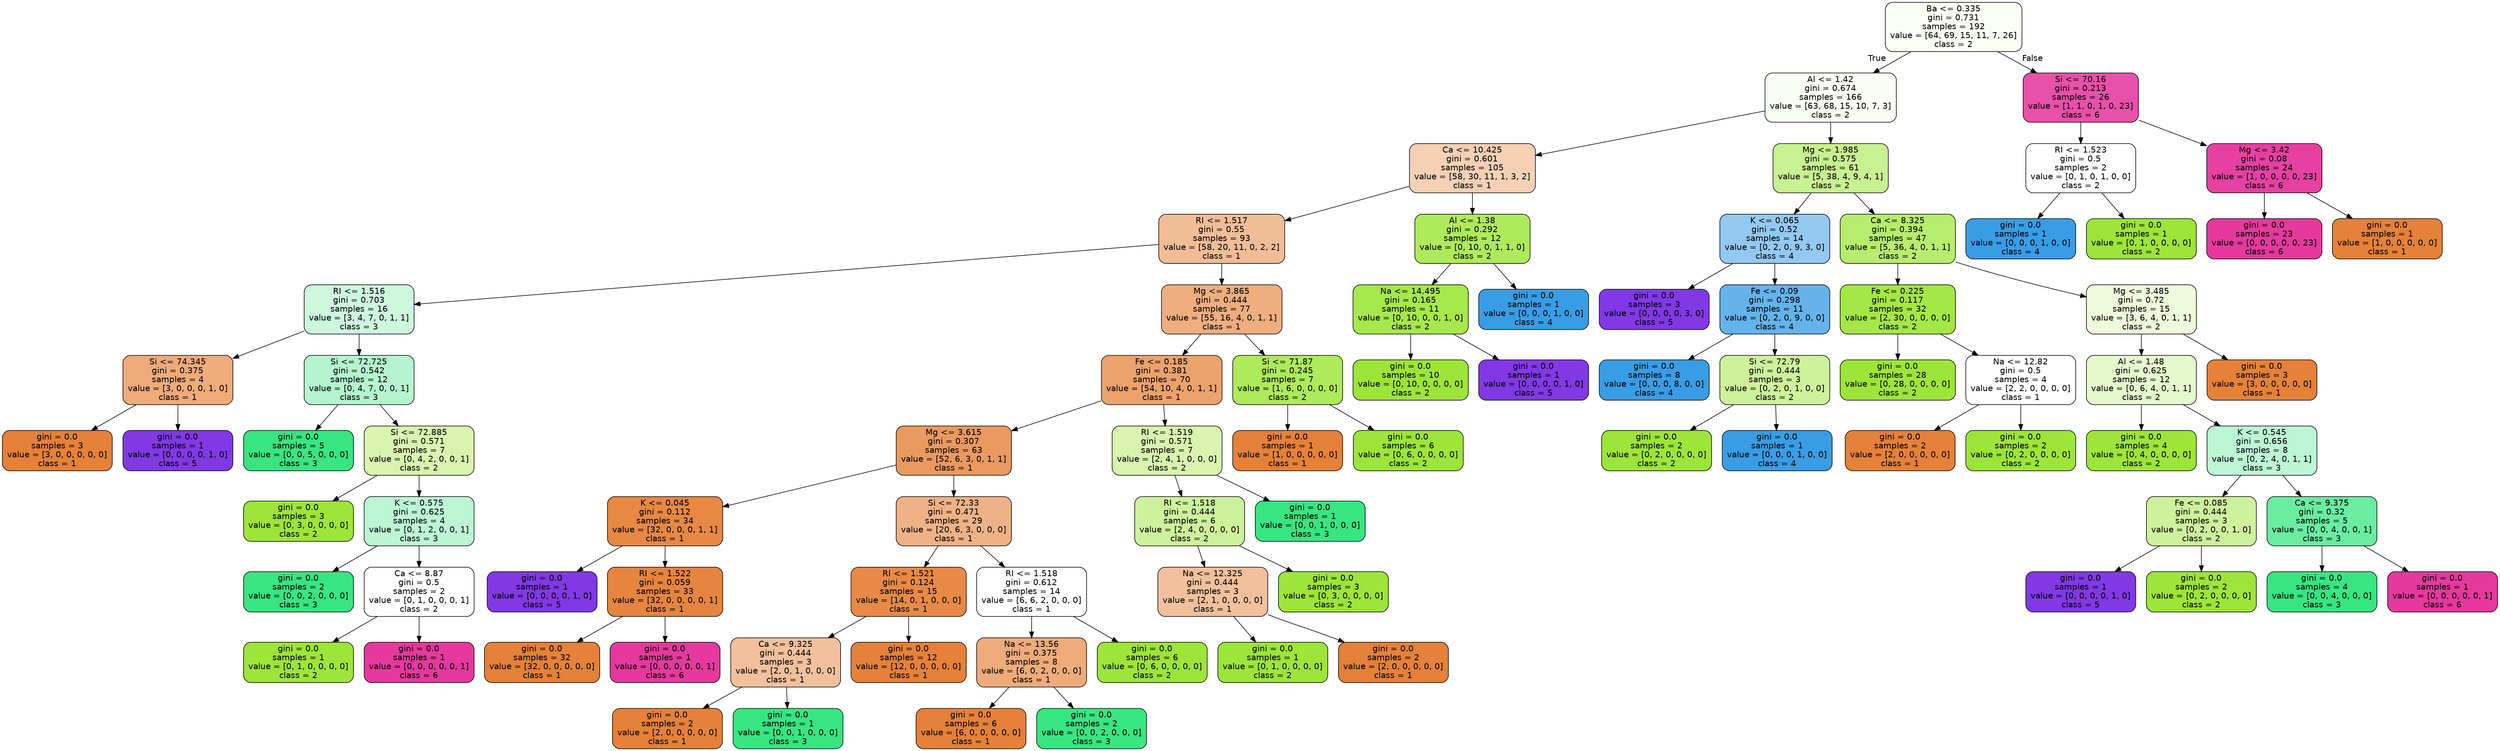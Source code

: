 digraph Tree {
node [shape=box, style="filled, rounded", color="black", fontname=helvetica] ;
edge [fontname=helvetica] ;
0 [label="Ba <= 0.335\ngini = 0.731\nsamples = 192\nvalue = [64, 69, 15, 11, 7, 26]\nclass = 2", fillcolor="#9de5390a"] ;
1 [label="Al <= 1.42\ngini = 0.674\nsamples = 166\nvalue = [63, 68, 15, 10, 7, 3]\nclass = 2", fillcolor="#9de5390c"] ;
0 -> 1 [labeldistance=2.5, labelangle=45, headlabel="True"] ;
2 [label="Ca <= 10.425\ngini = 0.601\nsamples = 105\nvalue = [58, 30, 11, 1, 3, 2]\nclass = 1", fillcolor="#e581395f"] ;
1 -> 2 ;
3 [label="RI <= 1.517\ngini = 0.55\nsamples = 93\nvalue = [58, 20, 11, 0, 2, 2]\nclass = 1", fillcolor="#e5813985"] ;
2 -> 3 ;
4 [label="RI <= 1.516\ngini = 0.703\nsamples = 16\nvalue = [3, 4, 7, 0, 1, 1]\nclass = 3", fillcolor="#39e58140"] ;
3 -> 4 ;
5 [label="Si <= 74.345\ngini = 0.375\nsamples = 4\nvalue = [3, 0, 0, 0, 1, 0]\nclass = 1", fillcolor="#e58139aa"] ;
4 -> 5 ;
6 [label="gini = 0.0\nsamples = 3\nvalue = [3, 0, 0, 0, 0, 0]\nclass = 1", fillcolor="#e58139ff"] ;
5 -> 6 ;
7 [label="gini = 0.0\nsamples = 1\nvalue = [0, 0, 0, 0, 1, 0]\nclass = 5", fillcolor="#8139e5ff"] ;
5 -> 7 ;
8 [label="Si <= 72.725\ngini = 0.542\nsamples = 12\nvalue = [0, 4, 7, 0, 0, 1]\nclass = 3", fillcolor="#39e58160"] ;
4 -> 8 ;
9 [label="gini = 0.0\nsamples = 5\nvalue = [0, 0, 5, 0, 0, 0]\nclass = 3", fillcolor="#39e581ff"] ;
8 -> 9 ;
10 [label="Si <= 72.885\ngini = 0.571\nsamples = 7\nvalue = [0, 4, 2, 0, 0, 1]\nclass = 2", fillcolor="#9de53966"] ;
8 -> 10 ;
11 [label="gini = 0.0\nsamples = 3\nvalue = [0, 3, 0, 0, 0, 0]\nclass = 2", fillcolor="#9de539ff"] ;
10 -> 11 ;
12 [label="K <= 0.575\ngini = 0.625\nsamples = 4\nvalue = [0, 1, 2, 0, 0, 1]\nclass = 3", fillcolor="#39e58155"] ;
10 -> 12 ;
13 [label="gini = 0.0\nsamples = 2\nvalue = [0, 0, 2, 0, 0, 0]\nclass = 3", fillcolor="#39e581ff"] ;
12 -> 13 ;
14 [label="Ca <= 8.87\ngini = 0.5\nsamples = 2\nvalue = [0, 1, 0, 0, 0, 1]\nclass = 2", fillcolor="#9de53900"] ;
12 -> 14 ;
15 [label="gini = 0.0\nsamples = 1\nvalue = [0, 1, 0, 0, 0, 0]\nclass = 2", fillcolor="#9de539ff"] ;
14 -> 15 ;
16 [label="gini = 0.0\nsamples = 1\nvalue = [0, 0, 0, 0, 0, 1]\nclass = 6", fillcolor="#e5399dff"] ;
14 -> 16 ;
17 [label="Mg <= 3.865\ngini = 0.444\nsamples = 77\nvalue = [55, 16, 4, 0, 1, 1]\nclass = 1", fillcolor="#e58139a3"] ;
3 -> 17 ;
18 [label="Fe <= 0.185\ngini = 0.381\nsamples = 70\nvalue = [54, 10, 4, 0, 1, 1]\nclass = 1", fillcolor="#e58139bb"] ;
17 -> 18 ;
19 [label="Mg <= 3.615\ngini = 0.307\nsamples = 63\nvalue = [52, 6, 3, 0, 1, 1]\nclass = 1", fillcolor="#e58139ce"] ;
18 -> 19 ;
20 [label="K <= 0.045\ngini = 0.112\nsamples = 34\nvalue = [32, 0, 0, 0, 1, 1]\nclass = 1", fillcolor="#e58139f0"] ;
19 -> 20 ;
21 [label="gini = 0.0\nsamples = 1\nvalue = [0, 0, 0, 0, 1, 0]\nclass = 5", fillcolor="#8139e5ff"] ;
20 -> 21 ;
22 [label="RI <= 1.522\ngini = 0.059\nsamples = 33\nvalue = [32, 0, 0, 0, 0, 1]\nclass = 1", fillcolor="#e58139f7"] ;
20 -> 22 ;
23 [label="gini = 0.0\nsamples = 32\nvalue = [32, 0, 0, 0, 0, 0]\nclass = 1", fillcolor="#e58139ff"] ;
22 -> 23 ;
24 [label="gini = 0.0\nsamples = 1\nvalue = [0, 0, 0, 0, 0, 1]\nclass = 6", fillcolor="#e5399dff"] ;
22 -> 24 ;
25 [label="Si <= 72.33\ngini = 0.471\nsamples = 29\nvalue = [20, 6, 3, 0, 0, 0]\nclass = 1", fillcolor="#e581399b"] ;
19 -> 25 ;
26 [label="RI <= 1.521\ngini = 0.124\nsamples = 15\nvalue = [14, 0, 1, 0, 0, 0]\nclass = 1", fillcolor="#e58139ed"] ;
25 -> 26 ;
27 [label="Ca <= 9.325\ngini = 0.444\nsamples = 3\nvalue = [2, 0, 1, 0, 0, 0]\nclass = 1", fillcolor="#e581397f"] ;
26 -> 27 ;
28 [label="gini = 0.0\nsamples = 2\nvalue = [2, 0, 0, 0, 0, 0]\nclass = 1", fillcolor="#e58139ff"] ;
27 -> 28 ;
29 [label="gini = 0.0\nsamples = 1\nvalue = [0, 0, 1, 0, 0, 0]\nclass = 3", fillcolor="#39e581ff"] ;
27 -> 29 ;
30 [label="gini = 0.0\nsamples = 12\nvalue = [12, 0, 0, 0, 0, 0]\nclass = 1", fillcolor="#e58139ff"] ;
26 -> 30 ;
31 [label="RI <= 1.518\ngini = 0.612\nsamples = 14\nvalue = [6, 6, 2, 0, 0, 0]\nclass = 1", fillcolor="#e5813900"] ;
25 -> 31 ;
32 [label="Na <= 13.56\ngini = 0.375\nsamples = 8\nvalue = [6, 0, 2, 0, 0, 0]\nclass = 1", fillcolor="#e58139aa"] ;
31 -> 32 ;
33 [label="gini = 0.0\nsamples = 6\nvalue = [6, 0, 0, 0, 0, 0]\nclass = 1", fillcolor="#e58139ff"] ;
32 -> 33 ;
34 [label="gini = 0.0\nsamples = 2\nvalue = [0, 0, 2, 0, 0, 0]\nclass = 3", fillcolor="#39e581ff"] ;
32 -> 34 ;
35 [label="gini = 0.0\nsamples = 6\nvalue = [0, 6, 0, 0, 0, 0]\nclass = 2", fillcolor="#9de539ff"] ;
31 -> 35 ;
36 [label="RI <= 1.519\ngini = 0.571\nsamples = 7\nvalue = [2, 4, 1, 0, 0, 0]\nclass = 2", fillcolor="#9de53966"] ;
18 -> 36 ;
37 [label="RI <= 1.518\ngini = 0.444\nsamples = 6\nvalue = [2, 4, 0, 0, 0, 0]\nclass = 2", fillcolor="#9de5397f"] ;
36 -> 37 ;
38 [label="Na <= 12.325\ngini = 0.444\nsamples = 3\nvalue = [2, 1, 0, 0, 0, 0]\nclass = 1", fillcolor="#e581397f"] ;
37 -> 38 ;
39 [label="gini = 0.0\nsamples = 1\nvalue = [0, 1, 0, 0, 0, 0]\nclass = 2", fillcolor="#9de539ff"] ;
38 -> 39 ;
40 [label="gini = 0.0\nsamples = 2\nvalue = [2, 0, 0, 0, 0, 0]\nclass = 1", fillcolor="#e58139ff"] ;
38 -> 40 ;
41 [label="gini = 0.0\nsamples = 3\nvalue = [0, 3, 0, 0, 0, 0]\nclass = 2", fillcolor="#9de539ff"] ;
37 -> 41 ;
42 [label="gini = 0.0\nsamples = 1\nvalue = [0, 0, 1, 0, 0, 0]\nclass = 3", fillcolor="#39e581ff"] ;
36 -> 42 ;
43 [label="Si <= 71.87\ngini = 0.245\nsamples = 7\nvalue = [1, 6, 0, 0, 0, 0]\nclass = 2", fillcolor="#9de539d4"] ;
17 -> 43 ;
44 [label="gini = 0.0\nsamples = 1\nvalue = [1, 0, 0, 0, 0, 0]\nclass = 1", fillcolor="#e58139ff"] ;
43 -> 44 ;
45 [label="gini = 0.0\nsamples = 6\nvalue = [0, 6, 0, 0, 0, 0]\nclass = 2", fillcolor="#9de539ff"] ;
43 -> 45 ;
46 [label="Al <= 1.38\ngini = 0.292\nsamples = 12\nvalue = [0, 10, 0, 1, 1, 0]\nclass = 2", fillcolor="#9de539d1"] ;
2 -> 46 ;
47 [label="Na <= 14.495\ngini = 0.165\nsamples = 11\nvalue = [0, 10, 0, 0, 1, 0]\nclass = 2", fillcolor="#9de539e6"] ;
46 -> 47 ;
48 [label="gini = 0.0\nsamples = 10\nvalue = [0, 10, 0, 0, 0, 0]\nclass = 2", fillcolor="#9de539ff"] ;
47 -> 48 ;
49 [label="gini = 0.0\nsamples = 1\nvalue = [0, 0, 0, 0, 1, 0]\nclass = 5", fillcolor="#8139e5ff"] ;
47 -> 49 ;
50 [label="gini = 0.0\nsamples = 1\nvalue = [0, 0, 0, 1, 0, 0]\nclass = 4", fillcolor="#399de5ff"] ;
46 -> 50 ;
51 [label="Mg <= 1.985\ngini = 0.575\nsamples = 61\nvalue = [5, 38, 4, 9, 4, 1]\nclass = 2", fillcolor="#9de5398e"] ;
1 -> 51 ;
52 [label="K <= 0.065\ngini = 0.52\nsamples = 14\nvalue = [0, 2, 0, 9, 3, 0]\nclass = 4", fillcolor="#399de58b"] ;
51 -> 52 ;
53 [label="gini = 0.0\nsamples = 3\nvalue = [0, 0, 0, 0, 3, 0]\nclass = 5", fillcolor="#8139e5ff"] ;
52 -> 53 ;
54 [label="Fe <= 0.09\ngini = 0.298\nsamples = 11\nvalue = [0, 2, 0, 9, 0, 0]\nclass = 4", fillcolor="#399de5c6"] ;
52 -> 54 ;
55 [label="gini = 0.0\nsamples = 8\nvalue = [0, 0, 0, 8, 0, 0]\nclass = 4", fillcolor="#399de5ff"] ;
54 -> 55 ;
56 [label="Si <= 72.79\ngini = 0.444\nsamples = 3\nvalue = [0, 2, 0, 1, 0, 0]\nclass = 2", fillcolor="#9de5397f"] ;
54 -> 56 ;
57 [label="gini = 0.0\nsamples = 2\nvalue = [0, 2, 0, 0, 0, 0]\nclass = 2", fillcolor="#9de539ff"] ;
56 -> 57 ;
58 [label="gini = 0.0\nsamples = 1\nvalue = [0, 0, 0, 1, 0, 0]\nclass = 4", fillcolor="#399de5ff"] ;
56 -> 58 ;
59 [label="Ca <= 8.325\ngini = 0.394\nsamples = 47\nvalue = [5, 36, 4, 0, 1, 1]\nclass = 2", fillcolor="#9de539bc"] ;
51 -> 59 ;
60 [label="Fe <= 0.225\ngini = 0.117\nsamples = 32\nvalue = [2, 30, 0, 0, 0, 0]\nclass = 2", fillcolor="#9de539ee"] ;
59 -> 60 ;
61 [label="gini = 0.0\nsamples = 28\nvalue = [0, 28, 0, 0, 0, 0]\nclass = 2", fillcolor="#9de539ff"] ;
60 -> 61 ;
62 [label="Na <= 12.82\ngini = 0.5\nsamples = 4\nvalue = [2, 2, 0, 0, 0, 0]\nclass = 1", fillcolor="#e5813900"] ;
60 -> 62 ;
63 [label="gini = 0.0\nsamples = 2\nvalue = [2, 0, 0, 0, 0, 0]\nclass = 1", fillcolor="#e58139ff"] ;
62 -> 63 ;
64 [label="gini = 0.0\nsamples = 2\nvalue = [0, 2, 0, 0, 0, 0]\nclass = 2", fillcolor="#9de539ff"] ;
62 -> 64 ;
65 [label="Mg <= 3.485\ngini = 0.72\nsamples = 15\nvalue = [3, 6, 4, 0, 1, 1]\nclass = 2", fillcolor="#9de5392e"] ;
59 -> 65 ;
66 [label="Al <= 1.48\ngini = 0.625\nsamples = 12\nvalue = [0, 6, 4, 0, 1, 1]\nclass = 2", fillcolor="#9de53940"] ;
65 -> 66 ;
67 [label="gini = 0.0\nsamples = 4\nvalue = [0, 4, 0, 0, 0, 0]\nclass = 2", fillcolor="#9de539ff"] ;
66 -> 67 ;
68 [label="K <= 0.545\ngini = 0.656\nsamples = 8\nvalue = [0, 2, 4, 0, 1, 1]\nclass = 3", fillcolor="#39e58155"] ;
66 -> 68 ;
69 [label="Fe <= 0.085\ngini = 0.444\nsamples = 3\nvalue = [0, 2, 0, 0, 1, 0]\nclass = 2", fillcolor="#9de5397f"] ;
68 -> 69 ;
70 [label="gini = 0.0\nsamples = 1\nvalue = [0, 0, 0, 0, 1, 0]\nclass = 5", fillcolor="#8139e5ff"] ;
69 -> 70 ;
71 [label="gini = 0.0\nsamples = 2\nvalue = [0, 2, 0, 0, 0, 0]\nclass = 2", fillcolor="#9de539ff"] ;
69 -> 71 ;
72 [label="Ca <= 9.375\ngini = 0.32\nsamples = 5\nvalue = [0, 0, 4, 0, 0, 1]\nclass = 3", fillcolor="#39e581bf"] ;
68 -> 72 ;
73 [label="gini = 0.0\nsamples = 4\nvalue = [0, 0, 4, 0, 0, 0]\nclass = 3", fillcolor="#39e581ff"] ;
72 -> 73 ;
74 [label="gini = 0.0\nsamples = 1\nvalue = [0, 0, 0, 0, 0, 1]\nclass = 6", fillcolor="#e5399dff"] ;
72 -> 74 ;
75 [label="gini = 0.0\nsamples = 3\nvalue = [3, 0, 0, 0, 0, 0]\nclass = 1", fillcolor="#e58139ff"] ;
65 -> 75 ;
76 [label="Si <= 70.16\ngini = 0.213\nsamples = 26\nvalue = [1, 1, 0, 1, 0, 23]\nclass = 6", fillcolor="#e5399de0"] ;
0 -> 76 [labeldistance=2.5, labelangle=-45, headlabel="False"] ;
77 [label="RI <= 1.523\ngini = 0.5\nsamples = 2\nvalue = [0, 1, 0, 1, 0, 0]\nclass = 2", fillcolor="#9de53900"] ;
76 -> 77 ;
78 [label="gini = 0.0\nsamples = 1\nvalue = [0, 0, 0, 1, 0, 0]\nclass = 4", fillcolor="#399de5ff"] ;
77 -> 78 ;
79 [label="gini = 0.0\nsamples = 1\nvalue = [0, 1, 0, 0, 0, 0]\nclass = 2", fillcolor="#9de539ff"] ;
77 -> 79 ;
80 [label="Mg <= 3.42\ngini = 0.08\nsamples = 24\nvalue = [1, 0, 0, 0, 0, 23]\nclass = 6", fillcolor="#e5399df4"] ;
76 -> 80 ;
81 [label="gini = 0.0\nsamples = 23\nvalue = [0, 0, 0, 0, 0, 23]\nclass = 6", fillcolor="#e5399dff"] ;
80 -> 81 ;
82 [label="gini = 0.0\nsamples = 1\nvalue = [1, 0, 0, 0, 0, 0]\nclass = 1", fillcolor="#e58139ff"] ;
80 -> 82 ;
}
